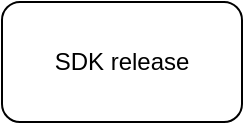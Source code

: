 <mxfile version="22.0.8" type="github">
  <diagram name="第 1 页" id="CWbB0reNdJYfrKpQ3krx">
    <mxGraphModel dx="1434" dy="790" grid="1" gridSize="10" guides="1" tooltips="1" connect="1" arrows="1" fold="1" page="1" pageScale="1" pageWidth="827" pageHeight="1169" math="0" shadow="0">
      <root>
        <mxCell id="0" />
        <mxCell id="1" parent="0" />
        <mxCell id="eWc8LPqZ7n1QxOSzpqEL-1" value="SDK release" style="rounded=1;whiteSpace=wrap;html=1;" vertex="1" parent="1">
          <mxGeometry x="320" y="40" width="120" height="60" as="geometry" />
        </mxCell>
      </root>
    </mxGraphModel>
  </diagram>
</mxfile>
